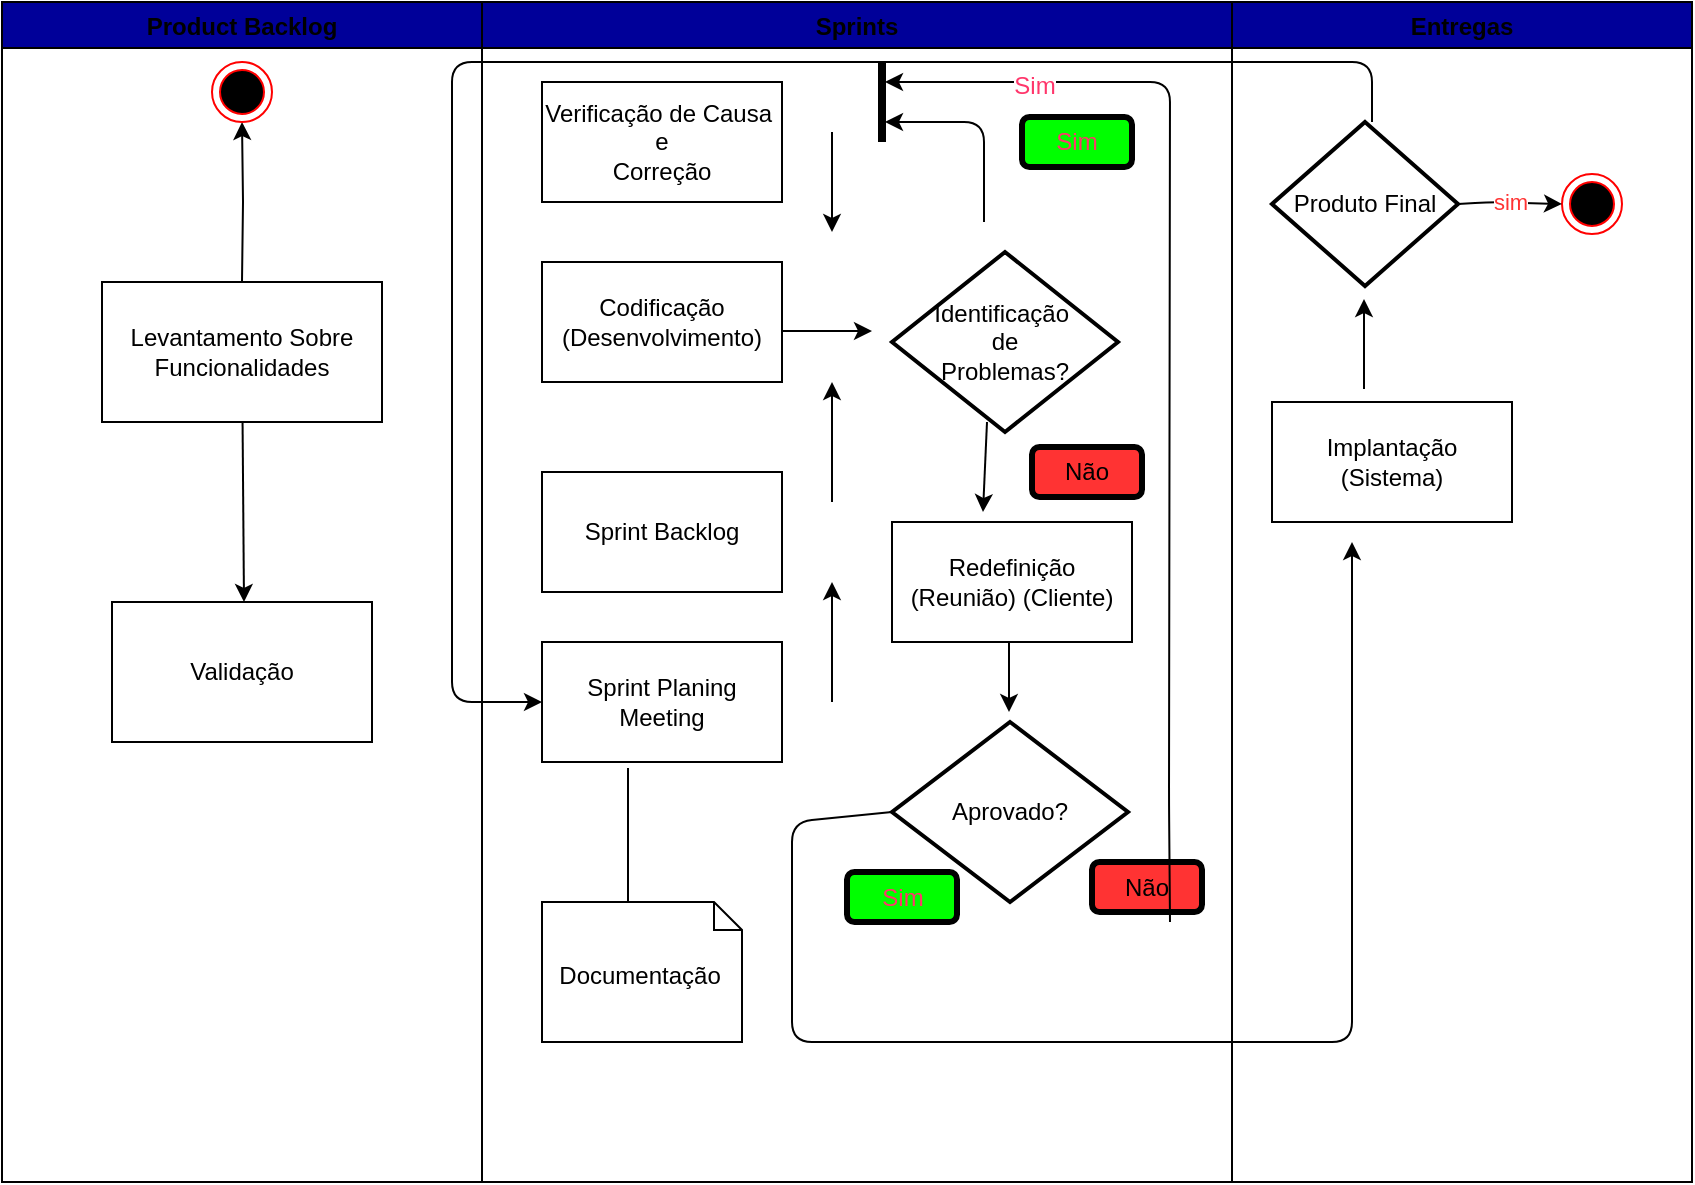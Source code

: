 <mxfile version="10.9.0"><diagram id="0RMKVnqXVSaKL9eQJoUj" name="Page-1"><mxGraphModel dx="2002" dy="712" grid="1" gridSize="10" guides="1" tooltips="1" connect="1" arrows="1" fold="1" page="1" pageScale="1" pageWidth="850" pageHeight="1100" math="0" shadow="0"><root><mxCell id="0"/><mxCell id="1" parent="0"/><mxCell id="Jrm-DOu-d8JabqIz8xnq-3" value="" style="endArrow=classic;html=1;" edge="1" parent="1" target="Jrm-DOu-d8JabqIz8xnq-2"><mxGeometry width="50" height="50" relative="1" as="geometry"><mxPoint x="185" y="370" as="sourcePoint"/><mxPoint x="185" y="410" as="targetPoint"/></mxGeometry></mxCell><mxCell id="Jrm-DOu-d8JabqIz8xnq-5" value="Validação" style="rounded=0;whiteSpace=wrap;html=1;" vertex="1" parent="1"><mxGeometry x="110" y="480" width="130" height="70" as="geometry"/></mxCell><mxCell id="Jrm-DOu-d8JabqIz8xnq-6" value="" style="endArrow=classic;html=1;" edge="1" parent="1" source="Jrm-DOu-d8JabqIz8xnq-2"><mxGeometry width="50" height="50" relative="1" as="geometry"><mxPoint x="135" y="660" as="sourcePoint"/><mxPoint x="176" y="480" as="targetPoint"/></mxGeometry></mxCell><mxCell id="Jrm-DOu-d8JabqIz8xnq-7" value="Product Backlog" style="swimlane;fillColor=#000099;" vertex="1" parent="1"><mxGeometry x="55" y="180" width="240" height="590" as="geometry"/></mxCell><mxCell id="Jrm-DOu-d8JabqIz8xnq-8" style="edgeStyle=orthogonalEdgeStyle;rounded=0;orthogonalLoop=1;jettySize=auto;html=1;entryX=0.5;entryY=1;entryDx=0;entryDy=0;" edge="1" parent="Jrm-DOu-d8JabqIz8xnq-7" target="Jrm-DOu-d8JabqIz8xnq-53"><mxGeometry relative="1" as="geometry"><mxPoint x="120" y="140" as="sourcePoint"/><mxPoint x="120" y="90" as="targetPoint"/></mxGeometry></mxCell><mxCell id="Jrm-DOu-d8JabqIz8xnq-2" value="Levantamento Sobre Funcionalidades" style="rounded=0;whiteSpace=wrap;html=1;" vertex="1" parent="Jrm-DOu-d8JabqIz8xnq-7"><mxGeometry x="50" y="140" width="140" height="70" as="geometry"/></mxCell><mxCell id="Jrm-DOu-d8JabqIz8xnq-53" value="" style="ellipse;html=1;shape=endState;fillColor=#000000;strokeColor=#ff0000;fontColor=#FF366B;" vertex="1" parent="Jrm-DOu-d8JabqIz8xnq-7"><mxGeometry x="105" y="30" width="30" height="30" as="geometry"/></mxCell><mxCell id="Jrm-DOu-d8JabqIz8xnq-9" value="Sprints" style="swimlane;fillColor=#000099;" vertex="1" parent="1"><mxGeometry x="295" y="180" width="375" height="590" as="geometry"/></mxCell><mxCell id="Jrm-DOu-d8JabqIz8xnq-11" value="Verificação de Causa&amp;nbsp;&lt;br&gt;e&lt;br&gt;Correção&lt;br&gt;" style="rounded=0;whiteSpace=wrap;html=1;fillColor=#FFFFFF;" vertex="1" parent="Jrm-DOu-d8JabqIz8xnq-9"><mxGeometry x="30" y="40" width="120" height="60" as="geometry"/></mxCell><mxCell id="Jrm-DOu-d8JabqIz8xnq-12" value="Codificação&lt;br&gt;(Desenvolvimento)&lt;br&gt;" style="rounded=0;whiteSpace=wrap;html=1;fillColor=#FFFFFF;" vertex="1" parent="Jrm-DOu-d8JabqIz8xnq-9"><mxGeometry x="30" y="130" width="120" height="60" as="geometry"/></mxCell><mxCell id="Jrm-DOu-d8JabqIz8xnq-13" value="Sprint Backlog" style="rounded=0;whiteSpace=wrap;html=1;fillColor=#FFFFFF;" vertex="1" parent="Jrm-DOu-d8JabqIz8xnq-9"><mxGeometry x="30" y="235" width="120" height="60" as="geometry"/></mxCell><mxCell id="Jrm-DOu-d8JabqIz8xnq-14" value="Sprint Planing Meeting" style="rounded=0;whiteSpace=wrap;html=1;fillColor=#FFFFFF;" vertex="1" parent="Jrm-DOu-d8JabqIz8xnq-9"><mxGeometry x="30" y="320" width="120" height="60" as="geometry"/></mxCell><mxCell id="Jrm-DOu-d8JabqIz8xnq-16" value="" style="endArrow=classic;html=1;" edge="1" parent="Jrm-DOu-d8JabqIz8xnq-9"><mxGeometry width="50" height="50" relative="1" as="geometry"><mxPoint x="175" y="65" as="sourcePoint"/><mxPoint x="175" y="115" as="targetPoint"/></mxGeometry></mxCell><mxCell id="Jrm-DOu-d8JabqIz8xnq-17" value="" style="endArrow=classic;html=1;" edge="1" parent="Jrm-DOu-d8JabqIz8xnq-9"><mxGeometry width="50" height="50" relative="1" as="geometry"><mxPoint x="175" y="250" as="sourcePoint"/><mxPoint x="175" y="190" as="targetPoint"/></mxGeometry></mxCell><mxCell id="Jrm-DOu-d8JabqIz8xnq-18" value="" style="endArrow=classic;html=1;" edge="1" parent="Jrm-DOu-d8JabqIz8xnq-9"><mxGeometry width="50" height="50" relative="1" as="geometry"><mxPoint x="175" y="350" as="sourcePoint"/><mxPoint x="175" y="290" as="targetPoint"/></mxGeometry></mxCell><mxCell id="Jrm-DOu-d8JabqIz8xnq-19" value="" style="endArrow=none;html=1;exitX=0;exitY=0;exitDx=43;exitDy=0;exitPerimeter=0;" edge="1" parent="Jrm-DOu-d8JabqIz8xnq-9" source="Jrm-DOu-d8JabqIz8xnq-28"><mxGeometry width="50" height="50" relative="1" as="geometry"><mxPoint x="89" y="450" as="sourcePoint"/><mxPoint x="73" y="383" as="targetPoint"/></mxGeometry></mxCell><mxCell id="Jrm-DOu-d8JabqIz8xnq-28" value="&lt;br&gt;&lt;br&gt;&amp;nbsp; Documentação&lt;br&gt;" style="shape=note;whiteSpace=wrap;html=1;size=14;verticalAlign=top;align=left;spacingTop=-6;fillColor=#FFFFFF;" vertex="1" parent="Jrm-DOu-d8JabqIz8xnq-9"><mxGeometry x="30" y="450" width="100" height="70" as="geometry"/></mxCell><mxCell id="Jrm-DOu-d8JabqIz8xnq-30" value="" style="endArrow=classic;html=1;" edge="1" parent="Jrm-DOu-d8JabqIz8xnq-9"><mxGeometry width="50" height="50" relative="1" as="geometry"><mxPoint x="150" y="164.5" as="sourcePoint"/><mxPoint x="195" y="164.5" as="targetPoint"/></mxGeometry></mxCell><mxCell id="Jrm-DOu-d8JabqIz8xnq-31" value="Redefinição&lt;br&gt;(Reunião) (Cliente)&lt;br&gt;" style="rounded=0;whiteSpace=wrap;html=1;fillColor=#FFFFFF;" vertex="1" parent="Jrm-DOu-d8JabqIz8xnq-9"><mxGeometry x="205" y="260" width="120" height="60" as="geometry"/></mxCell><mxCell id="Jrm-DOu-d8JabqIz8xnq-32" value="Aprovado?&lt;br&gt;" style="strokeWidth=2;html=1;shape=mxgraph.flowchart.decision;whiteSpace=wrap;fillColor=#FFFFFF;" vertex="1" parent="Jrm-DOu-d8JabqIz8xnq-9"><mxGeometry x="205" y="360" width="118" height="90" as="geometry"/></mxCell><mxCell id="Jrm-DOu-d8JabqIz8xnq-34" value="" style="endArrow=classic;html=1;" edge="1" parent="Jrm-DOu-d8JabqIz8xnq-9"><mxGeometry width="50" height="50" relative="1" as="geometry"><mxPoint x="263.5" y="320" as="sourcePoint"/><mxPoint x="263.5" y="355" as="targetPoint"/></mxGeometry></mxCell><mxCell id="Jrm-DOu-d8JabqIz8xnq-37" value="Sim" style="rounded=1;whiteSpace=wrap;html=1;fillColor=#00FF00;fontColor=#FF366B;strokeWidth=3;" vertex="1" parent="Jrm-DOu-d8JabqIz8xnq-9"><mxGeometry x="182.5" y="435" width="55" height="25" as="geometry"/></mxCell><mxCell id="Jrm-DOu-d8JabqIz8xnq-38" value="Sim" style="rounded=1;whiteSpace=wrap;html=1;fillColor=#00FF00;fontColor=#FF366B;strokeWidth=3;" vertex="1" parent="Jrm-DOu-d8JabqIz8xnq-9"><mxGeometry x="270" y="57.5" width="55" height="25" as="geometry"/></mxCell><mxCell id="Jrm-DOu-d8JabqIz8xnq-41" value="Não" style="rounded=1;whiteSpace=wrap;html=1;fillColor=#FF3333;strokeWidth=3;" vertex="1" parent="Jrm-DOu-d8JabqIz8xnq-9"><mxGeometry x="275" y="222.5" width="55" height="25" as="geometry"/></mxCell><mxCell id="Jrm-DOu-d8JabqIz8xnq-36" value="Não" style="rounded=1;whiteSpace=wrap;html=1;fillColor=#FF3333;strokeWidth=3;" vertex="1" parent="Jrm-DOu-d8JabqIz8xnq-9"><mxGeometry x="305" y="430" width="55" height="25" as="geometry"/></mxCell><mxCell id="Jrm-DOu-d8JabqIz8xnq-44" value="" style="line;strokeWidth=4;direction=south;html=1;perimeter=backbonePerimeter;points=[];outlineConnect=0;fillColor=#FF3333;fontColor=#FF366B;" vertex="1" parent="Jrm-DOu-d8JabqIz8xnq-9"><mxGeometry x="195" y="30" width="10" height="40" as="geometry"/></mxCell><mxCell id="Jrm-DOu-d8JabqIz8xnq-45" value="" style="endArrow=classic;html=1;entryX=0.5;entryY=0;entryDx=0;entryDy=0;" edge="1" parent="Jrm-DOu-d8JabqIz8xnq-9"><mxGeometry width="50" height="50" relative="1" as="geometry"><mxPoint x="252.5" y="210" as="sourcePoint"/><mxPoint x="250.5" y="255" as="targetPoint"/></mxGeometry></mxCell><mxCell id="Jrm-DOu-d8JabqIz8xnq-47" value="" style="endArrow=classic;html=1;" edge="1" parent="Jrm-DOu-d8JabqIz8xnq-9" target="Jrm-DOu-d8JabqIz8xnq-44"><mxGeometry width="50" height="50" relative="1" as="geometry"><mxPoint x="251" y="110" as="sourcePoint"/><mxPoint x="251" y="50" as="targetPoint"/><Array as="points"><mxPoint x="251" y="60"/></Array></mxGeometry></mxCell><mxCell id="Jrm-DOu-d8JabqIz8xnq-48" value="" style="endArrow=classic;html=1;" edge="1" parent="Jrm-DOu-d8JabqIz8xnq-9" target="Jrm-DOu-d8JabqIz8xnq-44"><mxGeometry width="50" height="50" relative="1" as="geometry"><mxPoint x="344" y="460" as="sourcePoint"/><mxPoint x="344" y="30" as="targetPoint"/><Array as="points"><mxPoint x="343.5" y="400"/><mxPoint x="344" y="40"/></Array></mxGeometry></mxCell><mxCell id="Jrm-DOu-d8JabqIz8xnq-49" value="Sim" style="text;html=1;resizable=0;points=[];align=center;verticalAlign=middle;labelBackgroundColor=#ffffff;fontColor=#FF366B;" vertex="1" connectable="0" parent="Jrm-DOu-d8JabqIz8xnq-48"><mxGeometry x="0.736" y="2" relative="1" as="geometry"><mxPoint as="offset"/></mxGeometry></mxCell><mxCell id="Jrm-DOu-d8JabqIz8xnq-60" value="" style="endArrow=classic;html=1;exitX=0;exitY=0.5;exitDx=0;exitDy=0;exitPerimeter=0;" edge="1" parent="Jrm-DOu-d8JabqIz8xnq-9" source="Jrm-DOu-d8JabqIz8xnq-32"><mxGeometry width="50" height="50" relative="1" as="geometry"><mxPoint x="172" y="405" as="sourcePoint"/><mxPoint x="435" y="270" as="targetPoint"/><Array as="points"><mxPoint x="155" y="410"/><mxPoint x="155" y="520"/><mxPoint x="435" y="520"/></Array></mxGeometry></mxCell><mxCell id="Jrm-DOu-d8JabqIz8xnq-10" value="Entregas" style="swimlane;fillColor=#000099;" vertex="1" parent="1"><mxGeometry x="670" y="180" width="230" height="590" as="geometry"/></mxCell><mxCell id="Jrm-DOu-d8JabqIz8xnq-50" value="Implantação&lt;br&gt;(Sistema)&lt;br&gt;" style="rounded=0;whiteSpace=wrap;html=1;fillColor=#FFFFFF;" vertex="1" parent="Jrm-DOu-d8JabqIz8xnq-10"><mxGeometry x="20" y="200" width="120" height="60" as="geometry"/></mxCell><mxCell id="Jrm-DOu-d8JabqIz8xnq-29" value="Produto Final" style="strokeWidth=2;html=1;shape=mxgraph.flowchart.decision;whiteSpace=wrap;fillColor=#FFFFFF;" vertex="1" parent="Jrm-DOu-d8JabqIz8xnq-10"><mxGeometry x="20" y="60" width="93" height="82" as="geometry"/></mxCell><mxCell id="Jrm-DOu-d8JabqIz8xnq-52" value="" style="endArrow=classic;html=1;" edge="1" parent="Jrm-DOu-d8JabqIz8xnq-10"><mxGeometry width="50" height="50" relative="1" as="geometry"><mxPoint x="66" y="193.5" as="sourcePoint"/><mxPoint x="66" y="148.5" as="targetPoint"/></mxGeometry></mxCell><mxCell id="Jrm-DOu-d8JabqIz8xnq-55" value="" style="ellipse;html=1;shape=endState;fillColor=#000000;strokeColor=#ff0000;fontColor=#FF366B;" vertex="1" parent="Jrm-DOu-d8JabqIz8xnq-10"><mxGeometry x="165" y="86" width="30" height="30" as="geometry"/></mxCell><mxCell id="Jrm-DOu-d8JabqIz8xnq-56" value="&lt;font color=&quot;#ff3333&quot;&gt;sim&lt;/font&gt;" style="endArrow=classic;html=1;entryX=0;entryY=0.5;entryDx=0;entryDy=0;exitX=1;exitY=0.5;exitDx=0;exitDy=0;exitPerimeter=0;" edge="1" parent="Jrm-DOu-d8JabqIz8xnq-10" source="Jrm-DOu-d8JabqIz8xnq-29" target="Jrm-DOu-d8JabqIz8xnq-55"><mxGeometry width="50" height="50" relative="1" as="geometry"><mxPoint x="120" y="100" as="sourcePoint"/><mxPoint x="165" y="100" as="targetPoint"/><Array as="points"><mxPoint x="130" y="100"/></Array></mxGeometry></mxCell><mxCell id="Jrm-DOu-d8JabqIz8xnq-59" value="" style="endArrow=classic;html=1;entryX=0;entryY=0.5;entryDx=0;entryDy=0;" edge="1" parent="Jrm-DOu-d8JabqIz8xnq-10" target="Jrm-DOu-d8JabqIz8xnq-14"><mxGeometry width="50" height="50" relative="1" as="geometry"><mxPoint x="70" y="60" as="sourcePoint"/><mxPoint x="-390" y="350" as="targetPoint"/><Array as="points"><mxPoint x="70" y="30"/><mxPoint x="-390" y="30"/><mxPoint x="-390" y="350"/></Array></mxGeometry></mxCell><mxCell id="Jrm-DOu-d8JabqIz8xnq-51" value="Identificação&amp;nbsp;&lt;br&gt;de&lt;br&gt;Problemas?&lt;br&gt;" style="strokeWidth=2;html=1;shape=mxgraph.flowchart.decision;whiteSpace=wrap;fillColor=#FFFFFF;" vertex="1" parent="1"><mxGeometry x="500" y="305" width="113" height="90" as="geometry"/></mxCell></root></mxGraphModel></diagram></mxfile>